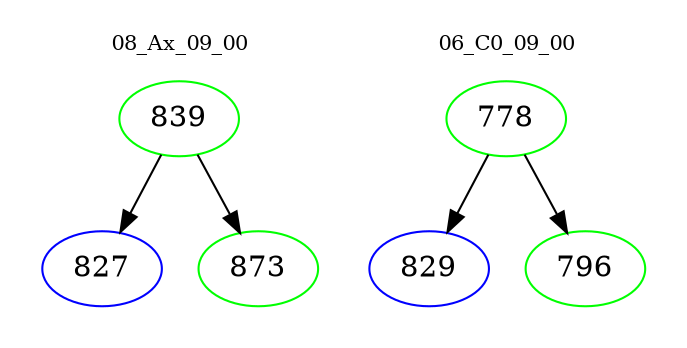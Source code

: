 digraph{
subgraph cluster_0 {
color = white
label = "08_Ax_09_00";
fontsize=10;
T0_839 [label="839", color="green"]
T0_839 -> T0_827 [color="black"]
T0_827 [label="827", color="blue"]
T0_839 -> T0_873 [color="black"]
T0_873 [label="873", color="green"]
}
subgraph cluster_1 {
color = white
label = "06_C0_09_00";
fontsize=10;
T1_778 [label="778", color="green"]
T1_778 -> T1_829 [color="black"]
T1_829 [label="829", color="blue"]
T1_778 -> T1_796 [color="black"]
T1_796 [label="796", color="green"]
}
}
